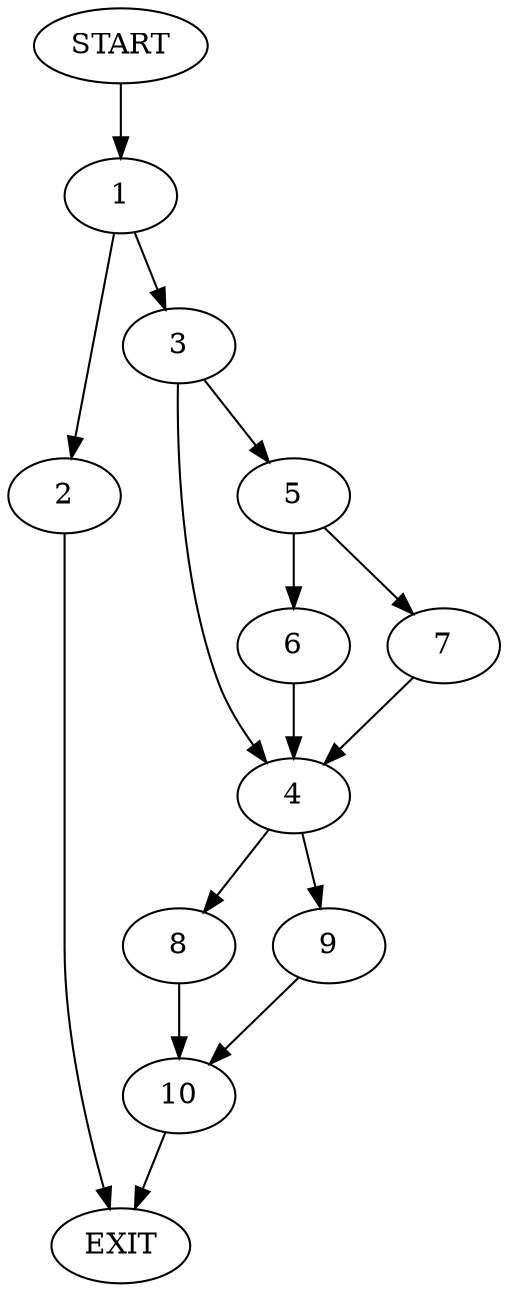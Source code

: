 digraph {
0 [label="START"]
11 [label="EXIT"]
0 -> 1
1 -> 2
1 -> 3
2 -> 11
3 -> 4
3 -> 5
5 -> 6
5 -> 7
4 -> 8
4 -> 9
7 -> 4
6 -> 4
9 -> 10
8 -> 10
10 -> 11
}
